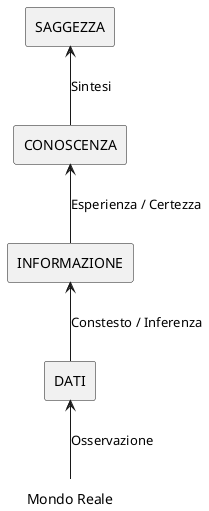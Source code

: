 @startuml
'bottom to top direction


label "Mondo Reale" as realworld
rectangle DATI
rectangle INFORMAZIONE
rectangle CONOSCENZA
rectangle SAGGEZZA

realworld -up-> DATI : Osservazione
DATI -up-> INFORMAZIONE : "Constesto / Inferenza"
INFORMAZIONE -up-> CONOSCENZA : "Esperienza / Certezza"
CONOSCENZA -up-> SAGGEZZA : Sintesi

@enduml